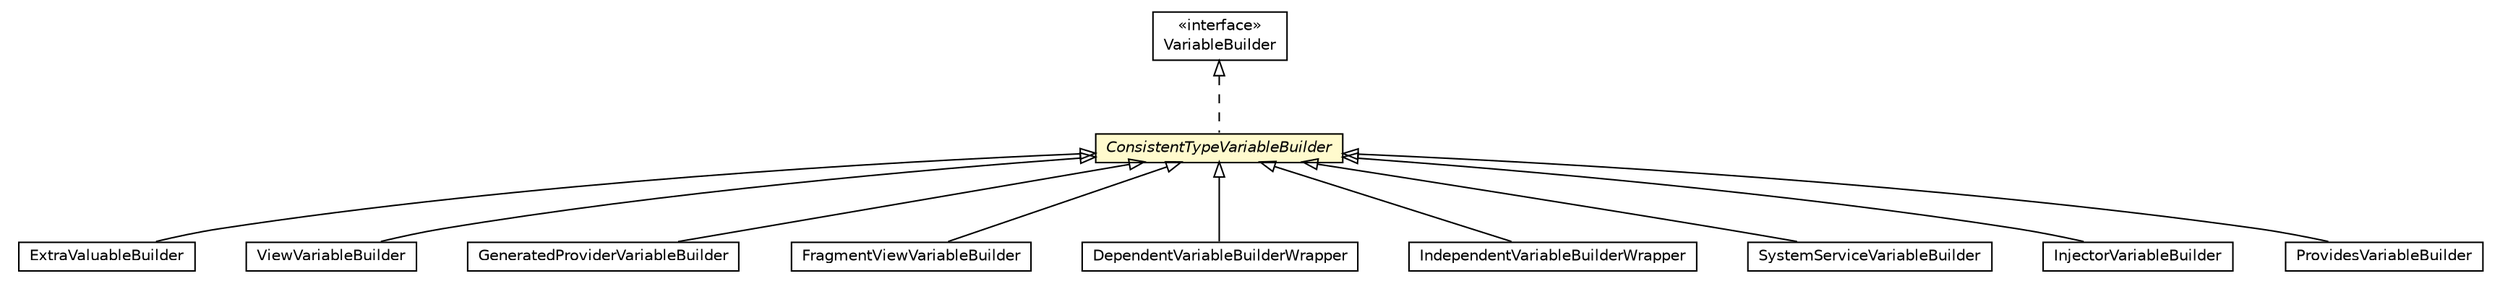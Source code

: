 #!/usr/local/bin/dot
#
# Class diagram 
# Generated by UMLGraph version 5.1 (http://www.umlgraph.org/)
#

digraph G {
	edge [fontname="Helvetica",fontsize=10,labelfontname="Helvetica",labelfontsize=10];
	node [fontname="Helvetica",fontsize=10,shape=plaintext];
	nodesep=0.25;
	ranksep=0.5;
	// org.androidtransfuse.gen.variableBuilder.ExtraValuableBuilder
	c119401 [label=<<table title="org.androidtransfuse.gen.variableBuilder.ExtraValuableBuilder" border="0" cellborder="1" cellspacing="0" cellpadding="2" port="p" href="./ExtraValuableBuilder.html">
		<tr><td><table border="0" cellspacing="0" cellpadding="1">
<tr><td align="center" balign="center"> ExtraValuableBuilder </td></tr>
		</table></td></tr>
		</table>>, fontname="Helvetica", fontcolor="black", fontsize=10.0];
	// org.androidtransfuse.gen.variableBuilder.ViewVariableBuilder
	c119403 [label=<<table title="org.androidtransfuse.gen.variableBuilder.ViewVariableBuilder" border="0" cellborder="1" cellspacing="0" cellpadding="2" port="p" href="./ViewVariableBuilder.html">
		<tr><td><table border="0" cellspacing="0" cellpadding="1">
<tr><td align="center" balign="center"> ViewVariableBuilder </td></tr>
		</table></td></tr>
		</table>>, fontname="Helvetica", fontcolor="black", fontsize=10.0];
	// org.androidtransfuse.gen.variableBuilder.ConsistentTypeVariableBuilder
	c119404 [label=<<table title="org.androidtransfuse.gen.variableBuilder.ConsistentTypeVariableBuilder" border="0" cellborder="1" cellspacing="0" cellpadding="2" port="p" bgcolor="lemonChiffon" href="./ConsistentTypeVariableBuilder.html">
		<tr><td><table border="0" cellspacing="0" cellpadding="1">
<tr><td align="center" balign="center"><font face="Helvetica-Oblique"> ConsistentTypeVariableBuilder </font></td></tr>
		</table></td></tr>
		</table>>, fontname="Helvetica", fontcolor="black", fontsize=10.0];
	// org.androidtransfuse.gen.variableBuilder.GeneratedProviderVariableBuilder
	c119408 [label=<<table title="org.androidtransfuse.gen.variableBuilder.GeneratedProviderVariableBuilder" border="0" cellborder="1" cellspacing="0" cellpadding="2" port="p" href="./GeneratedProviderVariableBuilder.html">
		<tr><td><table border="0" cellspacing="0" cellpadding="1">
<tr><td align="center" balign="center"> GeneratedProviderVariableBuilder </td></tr>
		</table></td></tr>
		</table>>, fontname="Helvetica", fontcolor="black", fontsize=10.0];
	// org.androidtransfuse.gen.variableBuilder.FragmentViewVariableBuilder
	c119410 [label=<<table title="org.androidtransfuse.gen.variableBuilder.FragmentViewVariableBuilder" border="0" cellborder="1" cellspacing="0" cellpadding="2" port="p" href="./FragmentViewVariableBuilder.html">
		<tr><td><table border="0" cellspacing="0" cellpadding="1">
<tr><td align="center" balign="center"> FragmentViewVariableBuilder </td></tr>
		</table></td></tr>
		</table>>, fontname="Helvetica", fontcolor="black", fontsize=10.0];
	// org.androidtransfuse.gen.variableBuilder.DependentVariableBuilderWrapper
	c119413 [label=<<table title="org.androidtransfuse.gen.variableBuilder.DependentVariableBuilderWrapper" border="0" cellborder="1" cellspacing="0" cellpadding="2" port="p" href="./DependentVariableBuilderWrapper.html">
		<tr><td><table border="0" cellspacing="0" cellpadding="1">
<tr><td align="center" balign="center"> DependentVariableBuilderWrapper </td></tr>
		</table></td></tr>
		</table>>, fontname="Helvetica", fontcolor="black", fontsize=10.0];
	// org.androidtransfuse.gen.variableBuilder.VariableBuilder
	c119423 [label=<<table title="org.androidtransfuse.gen.variableBuilder.VariableBuilder" border="0" cellborder="1" cellspacing="0" cellpadding="2" port="p" href="./VariableBuilder.html">
		<tr><td><table border="0" cellspacing="0" cellpadding="1">
<tr><td align="center" balign="center"> &#171;interface&#187; </td></tr>
<tr><td align="center" balign="center"> VariableBuilder </td></tr>
		</table></td></tr>
		</table>>, fontname="Helvetica", fontcolor="black", fontsize=10.0];
	// org.androidtransfuse.gen.variableBuilder.IndependentVariableBuilderWrapper
	c119432 [label=<<table title="org.androidtransfuse.gen.variableBuilder.IndependentVariableBuilderWrapper" border="0" cellborder="1" cellspacing="0" cellpadding="2" port="p" href="./IndependentVariableBuilderWrapper.html">
		<tr><td><table border="0" cellspacing="0" cellpadding="1">
<tr><td align="center" balign="center"> IndependentVariableBuilderWrapper </td></tr>
		</table></td></tr>
		</table>>, fontname="Helvetica", fontcolor="black", fontsize=10.0];
	// org.androidtransfuse.gen.variableBuilder.SystemServiceVariableBuilder
	c119435 [label=<<table title="org.androidtransfuse.gen.variableBuilder.SystemServiceVariableBuilder" border="0" cellborder="1" cellspacing="0" cellpadding="2" port="p" href="./SystemServiceVariableBuilder.html">
		<tr><td><table border="0" cellspacing="0" cellpadding="1">
<tr><td align="center" balign="center"> SystemServiceVariableBuilder </td></tr>
		</table></td></tr>
		</table>>, fontname="Helvetica", fontcolor="black", fontsize=10.0];
	// org.androidtransfuse.gen.variableBuilder.InjectorVariableBuilder
	c119437 [label=<<table title="org.androidtransfuse.gen.variableBuilder.InjectorVariableBuilder" border="0" cellborder="1" cellspacing="0" cellpadding="2" port="p" href="./InjectorVariableBuilder.html">
		<tr><td><table border="0" cellspacing="0" cellpadding="1">
<tr><td align="center" balign="center"> InjectorVariableBuilder </td></tr>
		</table></td></tr>
		</table>>, fontname="Helvetica", fontcolor="black", fontsize=10.0];
	// org.androidtransfuse.gen.variableBuilder.ProvidesVariableBuilder
	c119438 [label=<<table title="org.androidtransfuse.gen.variableBuilder.ProvidesVariableBuilder" border="0" cellborder="1" cellspacing="0" cellpadding="2" port="p" href="./ProvidesVariableBuilder.html">
		<tr><td><table border="0" cellspacing="0" cellpadding="1">
<tr><td align="center" balign="center"> ProvidesVariableBuilder </td></tr>
		</table></td></tr>
		</table>>, fontname="Helvetica", fontcolor="black", fontsize=10.0];
	//org.androidtransfuse.gen.variableBuilder.ExtraValuableBuilder extends org.androidtransfuse.gen.variableBuilder.ConsistentTypeVariableBuilder
	c119404:p -> c119401:p [dir=back,arrowtail=empty];
	//org.androidtransfuse.gen.variableBuilder.ViewVariableBuilder extends org.androidtransfuse.gen.variableBuilder.ConsistentTypeVariableBuilder
	c119404:p -> c119403:p [dir=back,arrowtail=empty];
	//org.androidtransfuse.gen.variableBuilder.ConsistentTypeVariableBuilder implements org.androidtransfuse.gen.variableBuilder.VariableBuilder
	c119423:p -> c119404:p [dir=back,arrowtail=empty,style=dashed];
	//org.androidtransfuse.gen.variableBuilder.GeneratedProviderVariableBuilder extends org.androidtransfuse.gen.variableBuilder.ConsistentTypeVariableBuilder
	c119404:p -> c119408:p [dir=back,arrowtail=empty];
	//org.androidtransfuse.gen.variableBuilder.FragmentViewVariableBuilder extends org.androidtransfuse.gen.variableBuilder.ConsistentTypeVariableBuilder
	c119404:p -> c119410:p [dir=back,arrowtail=empty];
	//org.androidtransfuse.gen.variableBuilder.DependentVariableBuilderWrapper extends org.androidtransfuse.gen.variableBuilder.ConsistentTypeVariableBuilder
	c119404:p -> c119413:p [dir=back,arrowtail=empty];
	//org.androidtransfuse.gen.variableBuilder.IndependentVariableBuilderWrapper extends org.androidtransfuse.gen.variableBuilder.ConsistentTypeVariableBuilder
	c119404:p -> c119432:p [dir=back,arrowtail=empty];
	//org.androidtransfuse.gen.variableBuilder.SystemServiceVariableBuilder extends org.androidtransfuse.gen.variableBuilder.ConsistentTypeVariableBuilder
	c119404:p -> c119435:p [dir=back,arrowtail=empty];
	//org.androidtransfuse.gen.variableBuilder.InjectorVariableBuilder extends org.androidtransfuse.gen.variableBuilder.ConsistentTypeVariableBuilder
	c119404:p -> c119437:p [dir=back,arrowtail=empty];
	//org.androidtransfuse.gen.variableBuilder.ProvidesVariableBuilder extends org.androidtransfuse.gen.variableBuilder.ConsistentTypeVariableBuilder
	c119404:p -> c119438:p [dir=back,arrowtail=empty];
}

